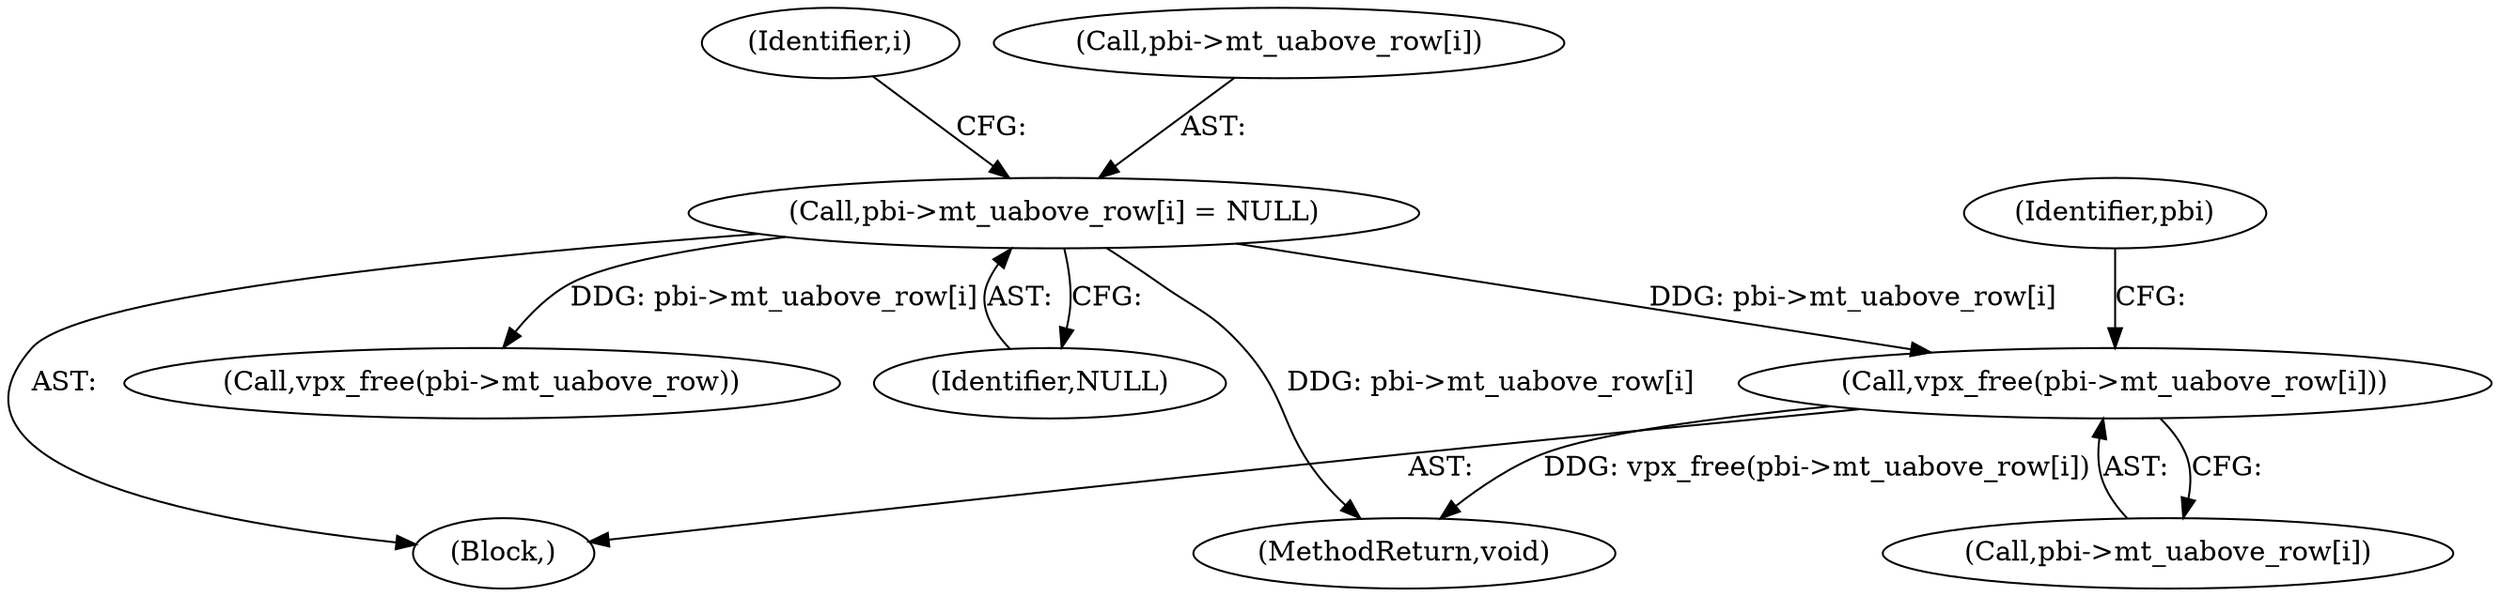 digraph "0_Android_6886e8e0a9db2dbad723dc37a548233e004b33bc_3@API" {
"1000168" [label="(Call,vpx_free(pbi->mt_uabove_row[i]))"];
"1000174" [label="(Call,pbi->mt_uabove_row[i] = NULL)"];
"1000180" [label="(Identifier,NULL)"];
"1000166" [label="(Identifier,i)"];
"1000174" [label="(Call,pbi->mt_uabove_row[i] = NULL)"];
"1000175" [label="(Call,pbi->mt_uabove_row[i])"];
"1000168" [label="(Call,vpx_free(pbi->mt_uabove_row[i]))"];
"1000177" [label="(Identifier,pbi)"];
"1000169" [label="(Call,pbi->mt_uabove_row[i])"];
"1000181" [label="(Call,vpx_free(pbi->mt_uabove_row))"];
"1000338" [label="(MethodReturn,void)"];
"1000167" [label="(Block,)"];
"1000168" -> "1000167"  [label="AST: "];
"1000168" -> "1000169"  [label="CFG: "];
"1000169" -> "1000168"  [label="AST: "];
"1000177" -> "1000168"  [label="CFG: "];
"1000168" -> "1000338"  [label="DDG: vpx_free(pbi->mt_uabove_row[i])"];
"1000174" -> "1000168"  [label="DDG: pbi->mt_uabove_row[i]"];
"1000174" -> "1000167"  [label="AST: "];
"1000174" -> "1000180"  [label="CFG: "];
"1000175" -> "1000174"  [label="AST: "];
"1000180" -> "1000174"  [label="AST: "];
"1000166" -> "1000174"  [label="CFG: "];
"1000174" -> "1000338"  [label="DDG: pbi->mt_uabove_row[i]"];
"1000174" -> "1000181"  [label="DDG: pbi->mt_uabove_row[i]"];
}
